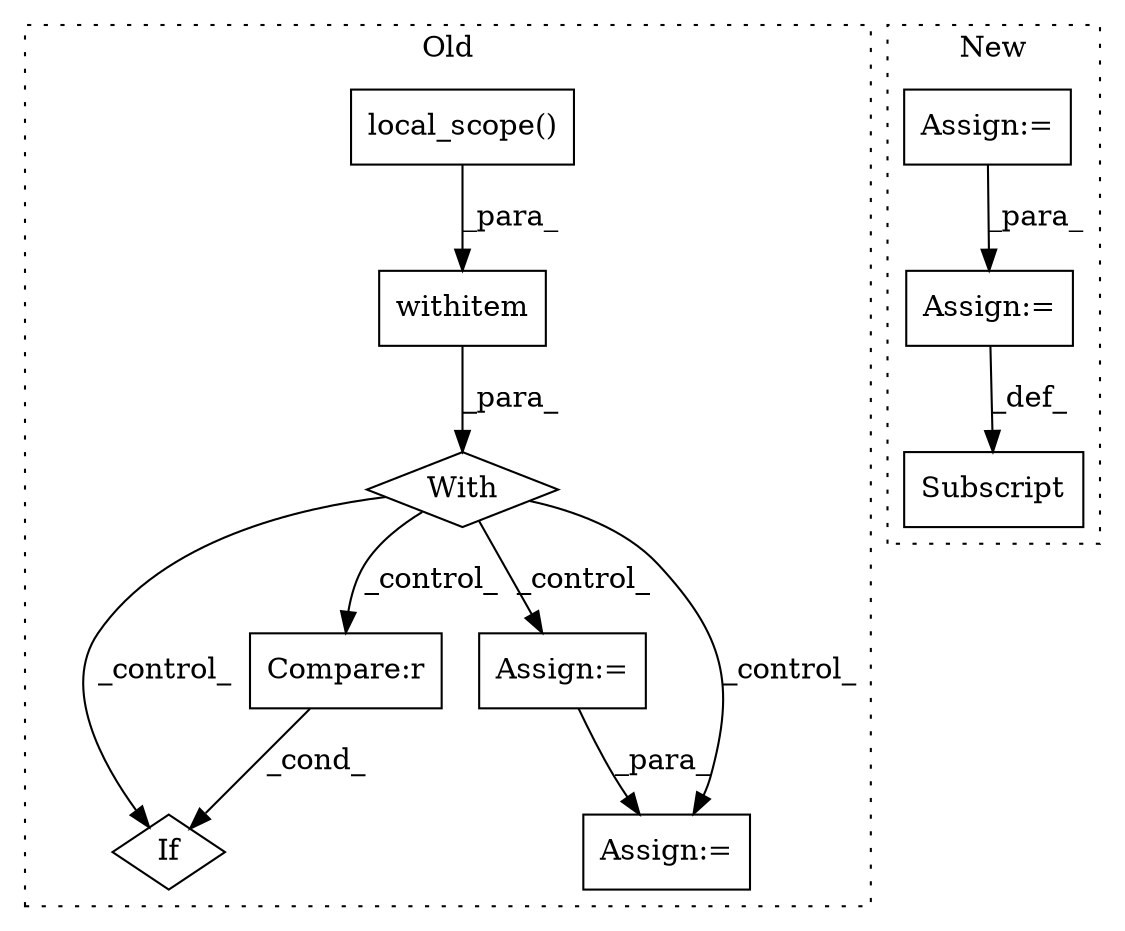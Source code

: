 digraph G {
subgraph cluster0 {
1 [label="local_scope()" a="75" s="4237" l="19" shape="box"];
3 [label="With" a="39" s="4232,4242" l="5,31" shape="diamond"];
4 [label="withitem" a="49" s="4237" l="5" shape="box"];
7 [label="If" a="96" s="5111" l="3" shape="diamond"];
8 [label="Compare:r" a="40" s="5114" l="23" shape="box"];
9 [label="Assign:=" a="68" s="4678" l="3" shape="box"];
10 [label="Assign:=" a="68" s="5521" l="3" shape="box"];
label = "Old";
style="dotted";
}
subgraph cluster1 {
2 [label="Subscript" a="63" s="5483,0" l="27,0" shape="box"];
5 [label="Assign:=" a="68" s="5294" l="3" shape="box"];
6 [label="Assign:=" a="68" s="5232" l="3" shape="box"];
label = "New";
style="dotted";
}
1 -> 4 [label="_para_"];
3 -> 9 [label="_control_"];
3 -> 8 [label="_control_"];
3 -> 10 [label="_control_"];
3 -> 7 [label="_control_"];
4 -> 3 [label="_para_"];
5 -> 2 [label="_def_"];
6 -> 5 [label="_para_"];
8 -> 7 [label="_cond_"];
9 -> 10 [label="_para_"];
}